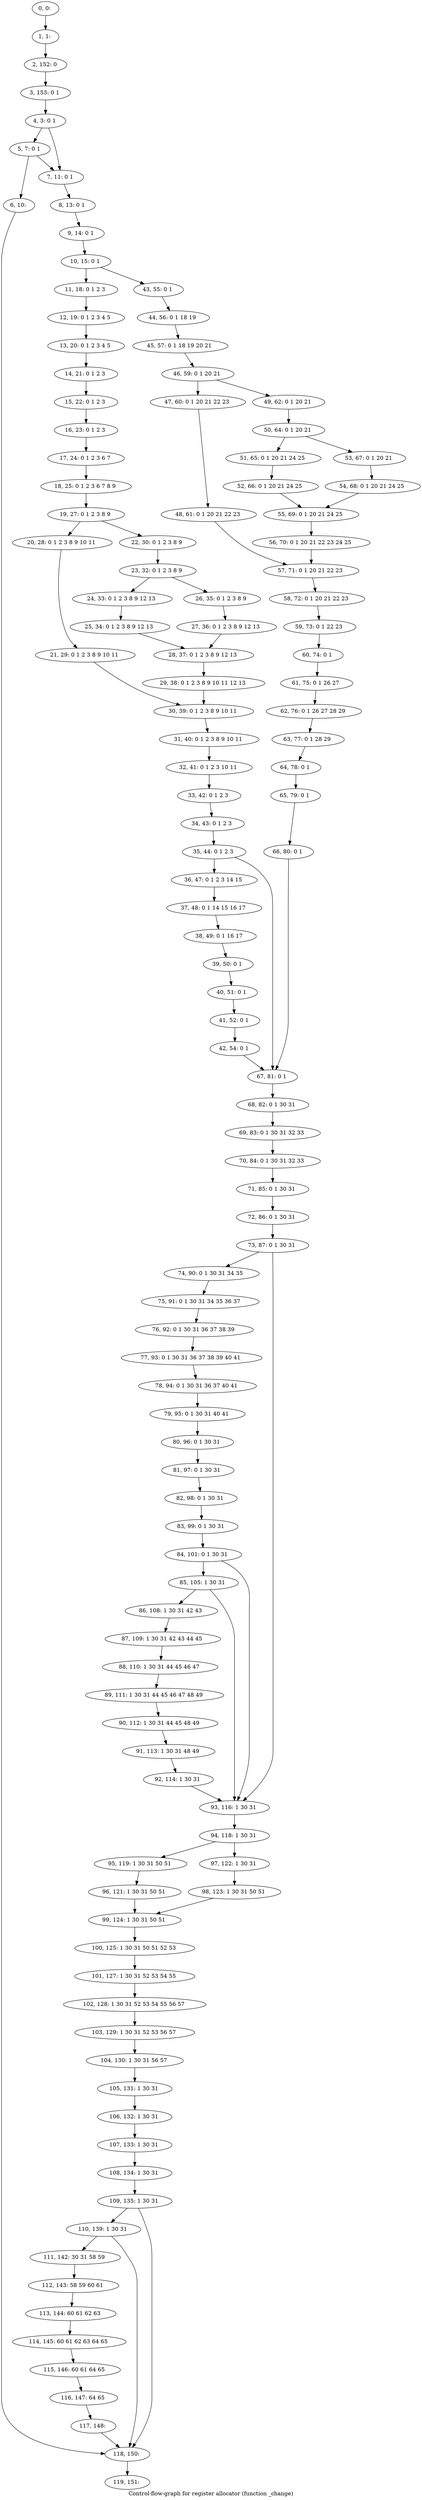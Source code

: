 digraph G {
graph [label="Control-flow-graph for register allocator (function _change)"]
0[label="0, 0: "];
1[label="1, 1: "];
2[label="2, 152: 0 "];
3[label="3, 153: 0 1 "];
4[label="4, 3: 0 1 "];
5[label="5, 7: 0 1 "];
6[label="6, 10: "];
7[label="7, 11: 0 1 "];
8[label="8, 13: 0 1 "];
9[label="9, 14: 0 1 "];
10[label="10, 15: 0 1 "];
11[label="11, 18: 0 1 2 3 "];
12[label="12, 19: 0 1 2 3 4 5 "];
13[label="13, 20: 0 1 2 3 4 5 "];
14[label="14, 21: 0 1 2 3 "];
15[label="15, 22: 0 1 2 3 "];
16[label="16, 23: 0 1 2 3 "];
17[label="17, 24: 0 1 2 3 6 7 "];
18[label="18, 25: 0 1 2 3 6 7 8 9 "];
19[label="19, 27: 0 1 2 3 8 9 "];
20[label="20, 28: 0 1 2 3 8 9 10 11 "];
21[label="21, 29: 0 1 2 3 8 9 10 11 "];
22[label="22, 30: 0 1 2 3 8 9 "];
23[label="23, 32: 0 1 2 3 8 9 "];
24[label="24, 33: 0 1 2 3 8 9 12 13 "];
25[label="25, 34: 0 1 2 3 8 9 12 13 "];
26[label="26, 35: 0 1 2 3 8 9 "];
27[label="27, 36: 0 1 2 3 8 9 12 13 "];
28[label="28, 37: 0 1 2 3 8 9 12 13 "];
29[label="29, 38: 0 1 2 3 8 9 10 11 12 13 "];
30[label="30, 39: 0 1 2 3 8 9 10 11 "];
31[label="31, 40: 0 1 2 3 8 9 10 11 "];
32[label="32, 41: 0 1 2 3 10 11 "];
33[label="33, 42: 0 1 2 3 "];
34[label="34, 43: 0 1 2 3 "];
35[label="35, 44: 0 1 2 3 "];
36[label="36, 47: 0 1 2 3 14 15 "];
37[label="37, 48: 0 1 14 15 16 17 "];
38[label="38, 49: 0 1 16 17 "];
39[label="39, 50: 0 1 "];
40[label="40, 51: 0 1 "];
41[label="41, 52: 0 1 "];
42[label="42, 54: 0 1 "];
43[label="43, 55: 0 1 "];
44[label="44, 56: 0 1 18 19 "];
45[label="45, 57: 0 1 18 19 20 21 "];
46[label="46, 59: 0 1 20 21 "];
47[label="47, 60: 0 1 20 21 22 23 "];
48[label="48, 61: 0 1 20 21 22 23 "];
49[label="49, 62: 0 1 20 21 "];
50[label="50, 64: 0 1 20 21 "];
51[label="51, 65: 0 1 20 21 24 25 "];
52[label="52, 66: 0 1 20 21 24 25 "];
53[label="53, 67: 0 1 20 21 "];
54[label="54, 68: 0 1 20 21 24 25 "];
55[label="55, 69: 0 1 20 21 24 25 "];
56[label="56, 70: 0 1 20 21 22 23 24 25 "];
57[label="57, 71: 0 1 20 21 22 23 "];
58[label="58, 72: 0 1 20 21 22 23 "];
59[label="59, 73: 0 1 22 23 "];
60[label="60, 74: 0 1 "];
61[label="61, 75: 0 1 26 27 "];
62[label="62, 76: 0 1 26 27 28 29 "];
63[label="63, 77: 0 1 28 29 "];
64[label="64, 78: 0 1 "];
65[label="65, 79: 0 1 "];
66[label="66, 80: 0 1 "];
67[label="67, 81: 0 1 "];
68[label="68, 82: 0 1 30 31 "];
69[label="69, 83: 0 1 30 31 32 33 "];
70[label="70, 84: 0 1 30 31 32 33 "];
71[label="71, 85: 0 1 30 31 "];
72[label="72, 86: 0 1 30 31 "];
73[label="73, 87: 0 1 30 31 "];
74[label="74, 90: 0 1 30 31 34 35 "];
75[label="75, 91: 0 1 30 31 34 35 36 37 "];
76[label="76, 92: 0 1 30 31 36 37 38 39 "];
77[label="77, 93: 0 1 30 31 36 37 38 39 40 41 "];
78[label="78, 94: 0 1 30 31 36 37 40 41 "];
79[label="79, 95: 0 1 30 31 40 41 "];
80[label="80, 96: 0 1 30 31 "];
81[label="81, 97: 0 1 30 31 "];
82[label="82, 98: 0 1 30 31 "];
83[label="83, 99: 0 1 30 31 "];
84[label="84, 101: 0 1 30 31 "];
85[label="85, 105: 1 30 31 "];
86[label="86, 108: 1 30 31 42 43 "];
87[label="87, 109: 1 30 31 42 43 44 45 "];
88[label="88, 110: 1 30 31 44 45 46 47 "];
89[label="89, 111: 1 30 31 44 45 46 47 48 49 "];
90[label="90, 112: 1 30 31 44 45 48 49 "];
91[label="91, 113: 1 30 31 48 49 "];
92[label="92, 114: 1 30 31 "];
93[label="93, 116: 1 30 31 "];
94[label="94, 118: 1 30 31 "];
95[label="95, 119: 1 30 31 50 51 "];
96[label="96, 121: 1 30 31 50 51 "];
97[label="97, 122: 1 30 31 "];
98[label="98, 123: 1 30 31 50 51 "];
99[label="99, 124: 1 30 31 50 51 "];
100[label="100, 125: 1 30 31 50 51 52 53 "];
101[label="101, 127: 1 30 31 52 53 54 55 "];
102[label="102, 128: 1 30 31 52 53 54 55 56 57 "];
103[label="103, 129: 1 30 31 52 53 56 57 "];
104[label="104, 130: 1 30 31 56 57 "];
105[label="105, 131: 1 30 31 "];
106[label="106, 132: 1 30 31 "];
107[label="107, 133: 1 30 31 "];
108[label="108, 134: 1 30 31 "];
109[label="109, 135: 1 30 31 "];
110[label="110, 139: 1 30 31 "];
111[label="111, 142: 30 31 58 59 "];
112[label="112, 143: 58 59 60 61 "];
113[label="113, 144: 60 61 62 63 "];
114[label="114, 145: 60 61 62 63 64 65 "];
115[label="115, 146: 60 61 64 65 "];
116[label="116, 147: 64 65 "];
117[label="117, 148: "];
118[label="118, 150: "];
119[label="119, 151: "];
0->1 ;
1->2 ;
2->3 ;
3->4 ;
4->5 ;
4->7 ;
5->6 ;
5->7 ;
6->118 ;
7->8 ;
8->9 ;
9->10 ;
10->11 ;
10->43 ;
11->12 ;
12->13 ;
13->14 ;
14->15 ;
15->16 ;
16->17 ;
17->18 ;
18->19 ;
19->20 ;
19->22 ;
20->21 ;
21->30 ;
22->23 ;
23->24 ;
23->26 ;
24->25 ;
25->28 ;
26->27 ;
27->28 ;
28->29 ;
29->30 ;
30->31 ;
31->32 ;
32->33 ;
33->34 ;
34->35 ;
35->36 ;
35->67 ;
36->37 ;
37->38 ;
38->39 ;
39->40 ;
40->41 ;
41->42 ;
42->67 ;
43->44 ;
44->45 ;
45->46 ;
46->47 ;
46->49 ;
47->48 ;
48->57 ;
49->50 ;
50->51 ;
50->53 ;
51->52 ;
52->55 ;
53->54 ;
54->55 ;
55->56 ;
56->57 ;
57->58 ;
58->59 ;
59->60 ;
60->61 ;
61->62 ;
62->63 ;
63->64 ;
64->65 ;
65->66 ;
66->67 ;
67->68 ;
68->69 ;
69->70 ;
70->71 ;
71->72 ;
72->73 ;
73->74 ;
73->93 ;
74->75 ;
75->76 ;
76->77 ;
77->78 ;
78->79 ;
79->80 ;
80->81 ;
81->82 ;
82->83 ;
83->84 ;
84->85 ;
84->93 ;
85->86 ;
85->93 ;
86->87 ;
87->88 ;
88->89 ;
89->90 ;
90->91 ;
91->92 ;
92->93 ;
93->94 ;
94->95 ;
94->97 ;
95->96 ;
96->99 ;
97->98 ;
98->99 ;
99->100 ;
100->101 ;
101->102 ;
102->103 ;
103->104 ;
104->105 ;
105->106 ;
106->107 ;
107->108 ;
108->109 ;
109->110 ;
109->118 ;
110->111 ;
110->118 ;
111->112 ;
112->113 ;
113->114 ;
114->115 ;
115->116 ;
116->117 ;
117->118 ;
118->119 ;
}
